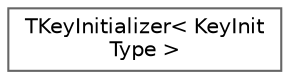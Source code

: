 digraph "Graphical Class Hierarchy"
{
 // INTERACTIVE_SVG=YES
 // LATEX_PDF_SIZE
  bgcolor="transparent";
  edge [fontname=Helvetica,fontsize=10,labelfontname=Helvetica,labelfontsize=10];
  node [fontname=Helvetica,fontsize=10,shape=box,height=0.2,width=0.4];
  rankdir="LR";
  Node0 [id="Node000000",label="TKeyInitializer\< KeyInit\lType \>",height=0.2,width=0.4,color="grey40", fillcolor="white", style="filled",URL="$df/dcb/classTKeyInitializer.html",tooltip="An initializer type for keys that's passed to the pair set when adding a new key."];
}
